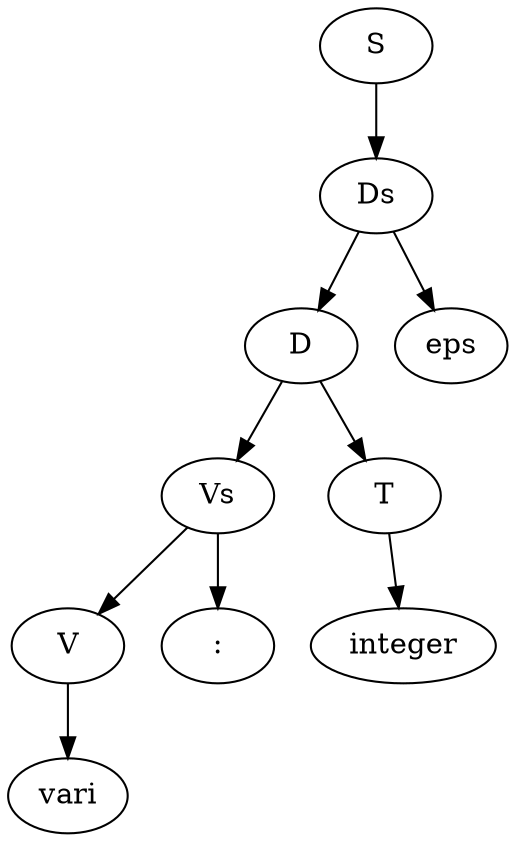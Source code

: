 digraph Tree {
0 [label="S"];
1 [label="Ds"];
2 [label="D"];
3 [label="Vs"];
4 [label="V"];
5 [label="vari"];
4 -> {5};
6 [label=":"];
3 -> {4,6};
7 [label="T"];
8 [label="integer"];
7 -> {8};
2 -> {3,7};
9 [label="eps"];
1 -> {2,9};
0 -> {1};
}